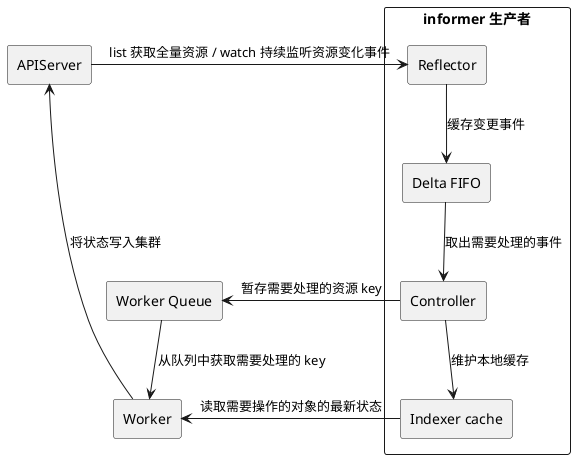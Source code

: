 @startuml

rectangle "APIServer" as api

rectangle "informer 生产者" as producer{
    rectangle "Reflector" as reflector
    rectangle "Delta FIFO" as delta
    rectangle "Controller" as c
    rectangle "Indexer cache" as cache
}

rectangle "Worker Queue" as queue

rectangle "Worker" as worker

api -left-> reflector: list 获取全量资源 / watch 持续监听资源变化事件
reflector -down-> delta: 缓存变更事件
c -down-> cache: 维护本地缓存
delta -down-> c: 取出需要处理的事件
c -right-> queue: 暂存需要处理的资源 key
queue -down-> worker: 从队列中获取需要处理的 key
worker -up-> api: 将状态写入集群
cache -right-> worker: 读取需要操作的对象的最新状态

@enduml